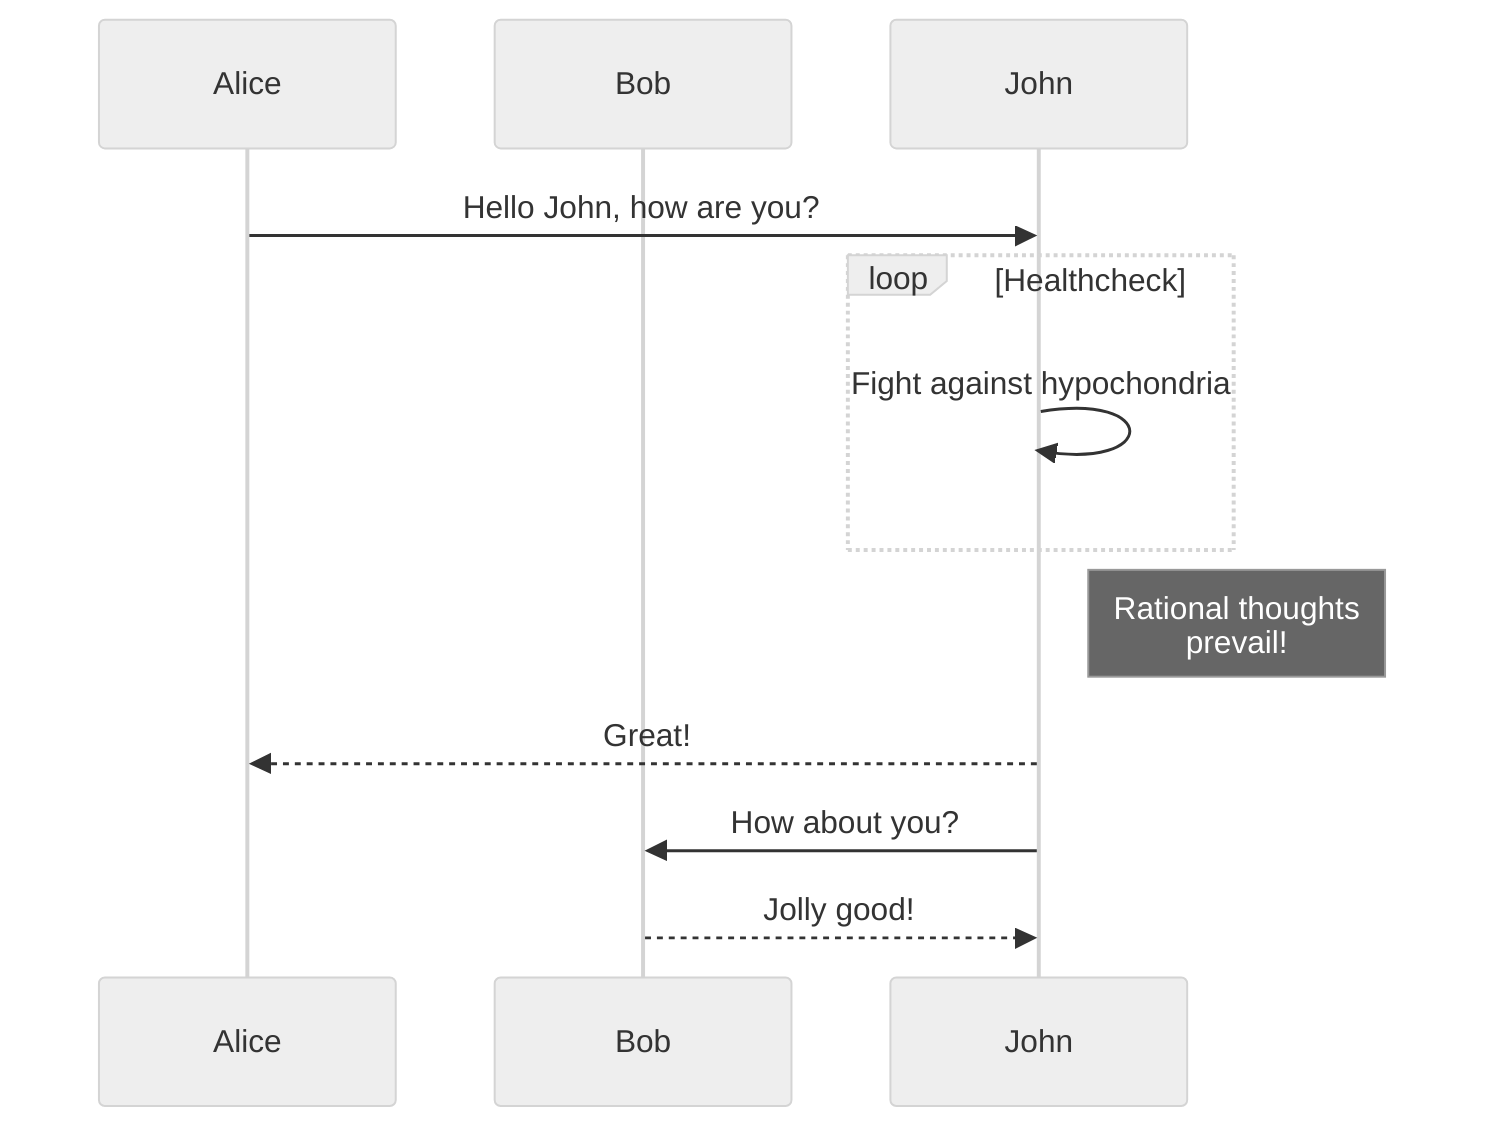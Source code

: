 %% Not sure the scale works...?
%%{init: { "theme": "neutral", "scale": 0.7 } }%%
sequenceDiagram
    participant Alice
    participant Bob
    Alice->>John: Hello John, how are you?
    loop Healthcheck
        John->>John: Fight against hypochondria
    end
    Note right of John: Rational thoughts <br>prevail!
    John-->>Alice: Great!
    John->>Bob: How about you?
    Bob-->>John: Jolly good!